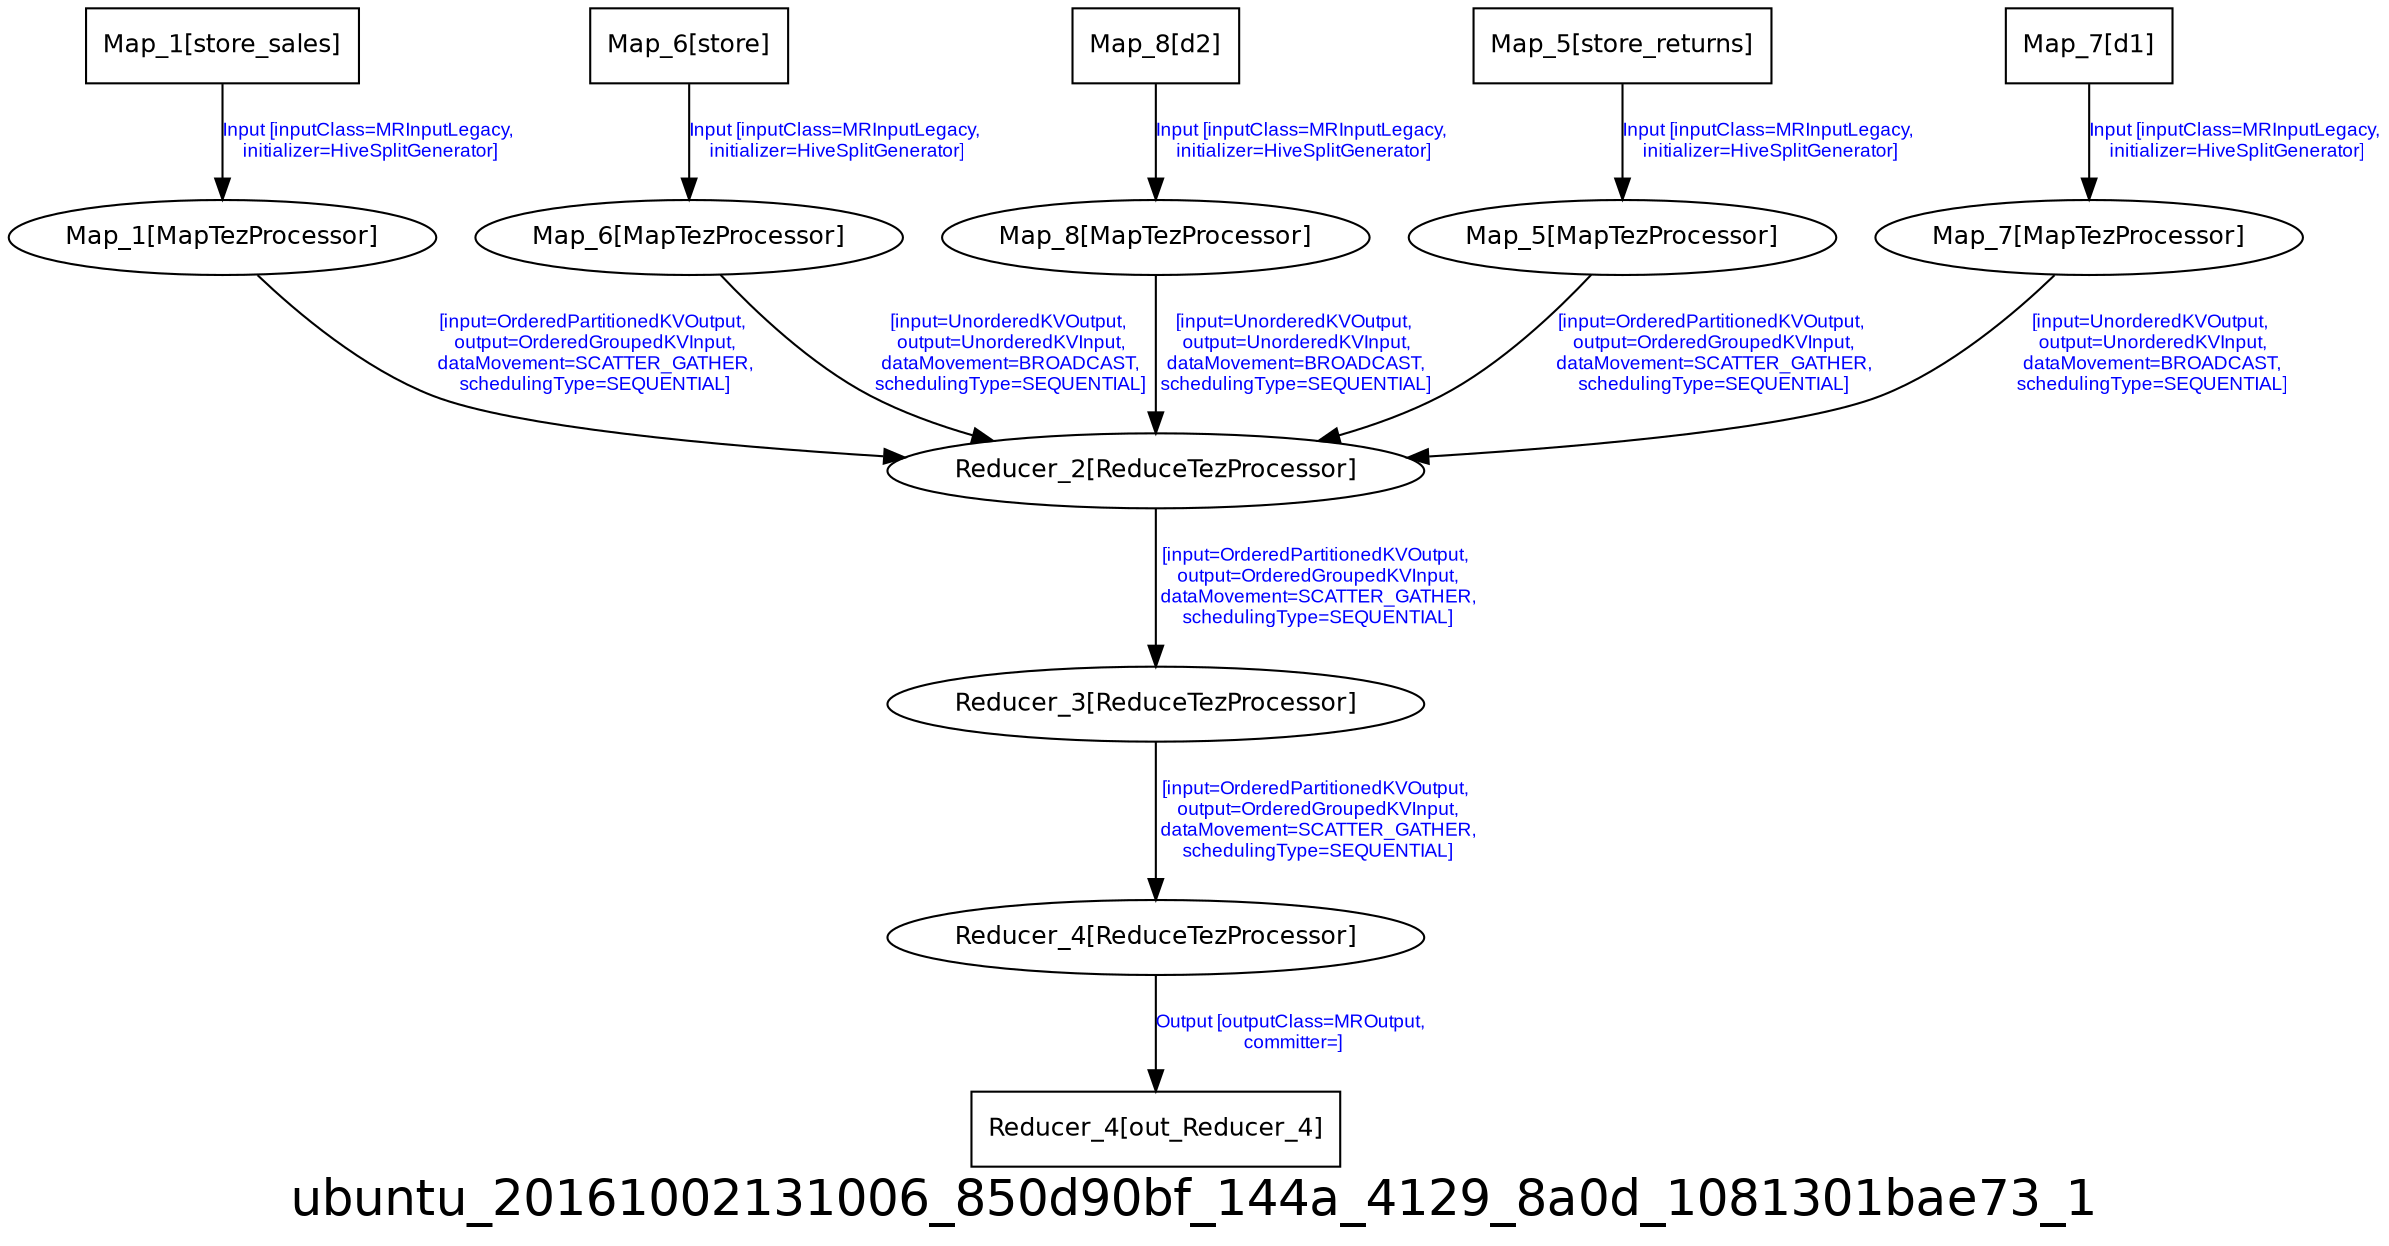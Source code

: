 digraph ubuntu_20161002131006_850d90bf_144a_4129_8a0d_1081301bae73_1 {
graph [ label="ubuntu_20161002131006_850d90bf_144a_4129_8a0d_1081301bae73_1", fontsize=24, fontname=Helvetica];
node [fontsize=12, fontname=Helvetica];
edge [fontsize=9, fontcolor=blue, fontname=Arial];
"ubuntu_20161002131006_850d90bf_144a_4129_8a0d_1081301bae73_1.Map_7" [ label = "Map_7[MapTezProcessor]" ];
"ubuntu_20161002131006_850d90bf_144a_4129_8a0d_1081301bae73_1.Map_7" -> "ubuntu_20161002131006_850d90bf_144a_4129_8a0d_1081301bae73_1.Reducer_2" [ label = "[input=UnorderedKVOutput,\n output=UnorderedKVInput,\n dataMovement=BROADCAST,\n schedulingType=SEQUENTIAL]" ];
"ubuntu_20161002131006_850d90bf_144a_4129_8a0d_1081301bae73_1.Reducer_2" [ label = "Reducer_2[ReduceTezProcessor]" ];
"ubuntu_20161002131006_850d90bf_144a_4129_8a0d_1081301bae73_1.Reducer_2" -> "ubuntu_20161002131006_850d90bf_144a_4129_8a0d_1081301bae73_1.Reducer_3" [ label = "[input=OrderedPartitionedKVOutput,\n output=OrderedGroupedKVInput,\n dataMovement=SCATTER_GATHER,\n schedulingType=SEQUENTIAL]" ];
"ubuntu_20161002131006_850d90bf_144a_4129_8a0d_1081301bae73_1.Map_1_store_sales" [ label = "Map_1[store_sales]", shape = "box" ];
"ubuntu_20161002131006_850d90bf_144a_4129_8a0d_1081301bae73_1.Map_1_store_sales" -> "ubuntu_20161002131006_850d90bf_144a_4129_8a0d_1081301bae73_1.Map_1" [ label = "Input [inputClass=MRInputLegacy,\n initializer=HiveSplitGenerator]" ];
"ubuntu_20161002131006_850d90bf_144a_4129_8a0d_1081301bae73_1.Map_6" [ label = "Map_6[MapTezProcessor]" ];
"ubuntu_20161002131006_850d90bf_144a_4129_8a0d_1081301bae73_1.Map_6" -> "ubuntu_20161002131006_850d90bf_144a_4129_8a0d_1081301bae73_1.Reducer_2" [ label = "[input=UnorderedKVOutput,\n output=UnorderedKVInput,\n dataMovement=BROADCAST,\n schedulingType=SEQUENTIAL]" ];
"ubuntu_20161002131006_850d90bf_144a_4129_8a0d_1081301bae73_1.Reducer_4_out_Reducer_4" [ label = "Reducer_4[out_Reducer_4]", shape = "box" ];
"ubuntu_20161002131006_850d90bf_144a_4129_8a0d_1081301bae73_1.Map_8" [ label = "Map_8[MapTezProcessor]" ];
"ubuntu_20161002131006_850d90bf_144a_4129_8a0d_1081301bae73_1.Map_8" -> "ubuntu_20161002131006_850d90bf_144a_4129_8a0d_1081301bae73_1.Reducer_2" [ label = "[input=UnorderedKVOutput,\n output=UnorderedKVInput,\n dataMovement=BROADCAST,\n schedulingType=SEQUENTIAL]" ];
"ubuntu_20161002131006_850d90bf_144a_4129_8a0d_1081301bae73_1.Reducer_4" [ label = "Reducer_4[ReduceTezProcessor]" ];
"ubuntu_20161002131006_850d90bf_144a_4129_8a0d_1081301bae73_1.Reducer_4" -> "ubuntu_20161002131006_850d90bf_144a_4129_8a0d_1081301bae73_1.Reducer_4_out_Reducer_4" [ label = "Output [outputClass=MROutput,\n committer=]" ];
"ubuntu_20161002131006_850d90bf_144a_4129_8a0d_1081301bae73_1.Map_1" [ label = "Map_1[MapTezProcessor]" ];
"ubuntu_20161002131006_850d90bf_144a_4129_8a0d_1081301bae73_1.Map_1" -> "ubuntu_20161002131006_850d90bf_144a_4129_8a0d_1081301bae73_1.Reducer_2" [ label = "[input=OrderedPartitionedKVOutput,\n output=OrderedGroupedKVInput,\n dataMovement=SCATTER_GATHER,\n schedulingType=SEQUENTIAL]" ];
"ubuntu_20161002131006_850d90bf_144a_4129_8a0d_1081301bae73_1.Map_5" [ label = "Map_5[MapTezProcessor]" ];
"ubuntu_20161002131006_850d90bf_144a_4129_8a0d_1081301bae73_1.Map_5" -> "ubuntu_20161002131006_850d90bf_144a_4129_8a0d_1081301bae73_1.Reducer_2" [ label = "[input=OrderedPartitionedKVOutput,\n output=OrderedGroupedKVInput,\n dataMovement=SCATTER_GATHER,\n schedulingType=SEQUENTIAL]" ];
"ubuntu_20161002131006_850d90bf_144a_4129_8a0d_1081301bae73_1.Map_8_d2" [ label = "Map_8[d2]", shape = "box" ];
"ubuntu_20161002131006_850d90bf_144a_4129_8a0d_1081301bae73_1.Map_8_d2" -> "ubuntu_20161002131006_850d90bf_144a_4129_8a0d_1081301bae73_1.Map_8" [ label = "Input [inputClass=MRInputLegacy,\n initializer=HiveSplitGenerator]" ];
"ubuntu_20161002131006_850d90bf_144a_4129_8a0d_1081301bae73_1.Map_6_store" [ label = "Map_6[store]", shape = "box" ];
"ubuntu_20161002131006_850d90bf_144a_4129_8a0d_1081301bae73_1.Map_6_store" -> "ubuntu_20161002131006_850d90bf_144a_4129_8a0d_1081301bae73_1.Map_6" [ label = "Input [inputClass=MRInputLegacy,\n initializer=HiveSplitGenerator]" ];
"ubuntu_20161002131006_850d90bf_144a_4129_8a0d_1081301bae73_1.Map_7_d1" [ label = "Map_7[d1]", shape = "box" ];
"ubuntu_20161002131006_850d90bf_144a_4129_8a0d_1081301bae73_1.Map_7_d1" -> "ubuntu_20161002131006_850d90bf_144a_4129_8a0d_1081301bae73_1.Map_7" [ label = "Input [inputClass=MRInputLegacy,\n initializer=HiveSplitGenerator]" ];
"ubuntu_20161002131006_850d90bf_144a_4129_8a0d_1081301bae73_1.Map_5_store_returns" [ label = "Map_5[store_returns]", shape = "box" ];
"ubuntu_20161002131006_850d90bf_144a_4129_8a0d_1081301bae73_1.Map_5_store_returns" -> "ubuntu_20161002131006_850d90bf_144a_4129_8a0d_1081301bae73_1.Map_5" [ label = "Input [inputClass=MRInputLegacy,\n initializer=HiveSplitGenerator]" ];
"ubuntu_20161002131006_850d90bf_144a_4129_8a0d_1081301bae73_1.Reducer_3" [ label = "Reducer_3[ReduceTezProcessor]" ];
"ubuntu_20161002131006_850d90bf_144a_4129_8a0d_1081301bae73_1.Reducer_3" -> "ubuntu_20161002131006_850d90bf_144a_4129_8a0d_1081301bae73_1.Reducer_4" [ label = "[input=OrderedPartitionedKVOutput,\n output=OrderedGroupedKVInput,\n dataMovement=SCATTER_GATHER,\n schedulingType=SEQUENTIAL]" ];
}
